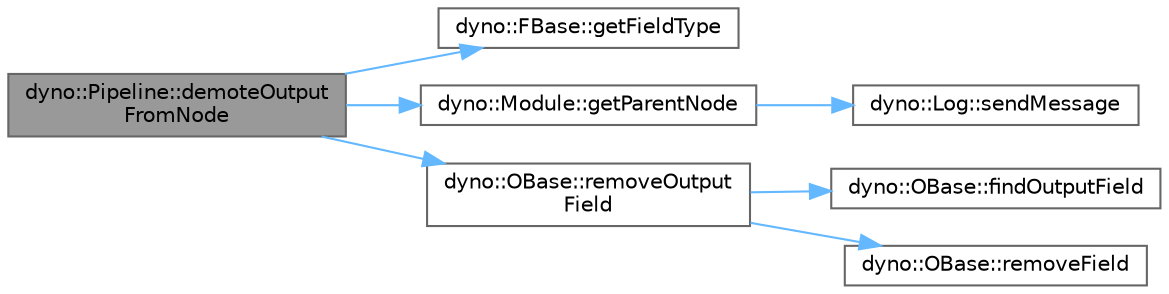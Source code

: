 digraph "dyno::Pipeline::demoteOutputFromNode"
{
 // LATEX_PDF_SIZE
  bgcolor="transparent";
  edge [fontname=Helvetica,fontsize=10,labelfontname=Helvetica,labelfontsize=10];
  node [fontname=Helvetica,fontsize=10,shape=box,height=0.2,width=0.4];
  rankdir="LR";
  Node1 [id="Node000001",label="dyno::Pipeline::demoteOutput\lFromNode",height=0.2,width=0.4,color="gray40", fillcolor="grey60", style="filled", fontcolor="black",tooltip=" "];
  Node1 -> Node2 [id="edge1_Node000001_Node000002",color="steelblue1",style="solid",tooltip=" "];
  Node2 [id="Node000002",label="dyno::FBase::getFieldType",height=0.2,width=0.4,color="grey40", fillcolor="white", style="filled",URL="$classdyno_1_1_f_base.html#a06ec06ffc42b9efe5186ffa584a99ae9",tooltip=" "];
  Node1 -> Node3 [id="edge2_Node000001_Node000003",color="steelblue1",style="solid",tooltip=" "];
  Node3 [id="Node000003",label="dyno::Module::getParentNode",height=0.2,width=0.4,color="grey40", fillcolor="white", style="filled",URL="$classdyno_1_1_module.html#a3e3dbcc0b37a89a0be80542fbcd85d2f",tooltip=" "];
  Node3 -> Node4 [id="edge3_Node000003_Node000004",color="steelblue1",style="solid",tooltip=" "];
  Node4 [id="Node000004",label="dyno::Log::sendMessage",height=0.2,width=0.4,color="grey40", fillcolor="white", style="filled",URL="$classdyno_1_1_log.html#ade134ff996b87eb30b5cab64bc73ad28",tooltip="Add a new message to log."];
  Node1 -> Node5 [id="edge4_Node000001_Node000005",color="steelblue1",style="solid",tooltip=" "];
  Node5 [id="Node000005",label="dyno::OBase::removeOutput\lField",height=0.2,width=0.4,color="grey40", fillcolor="white", style="filled",URL="$classdyno_1_1_o_base.html#a5a30b6e2f693fea4ce9d7703791f0f6f",tooltip=" "];
  Node5 -> Node6 [id="edge5_Node000005_Node000006",color="steelblue1",style="solid",tooltip=" "];
  Node6 [id="Node000006",label="dyno::OBase::findOutputField",height=0.2,width=0.4,color="grey40", fillcolor="white", style="filled",URL="$classdyno_1_1_o_base.html#a0a9735a2942cbc82f430d235e957edc5",tooltip=" "];
  Node5 -> Node7 [id="edge6_Node000005_Node000007",color="steelblue1",style="solid",tooltip=" "];
  Node7 [id="Node000007",label="dyno::OBase::removeField",height=0.2,width=0.4,color="grey40", fillcolor="white", style="filled",URL="$classdyno_1_1_o_base.html#afb86e4658a8e9337a76f97df049801c7",tooltip="Remove a field by its pointer."];
}
